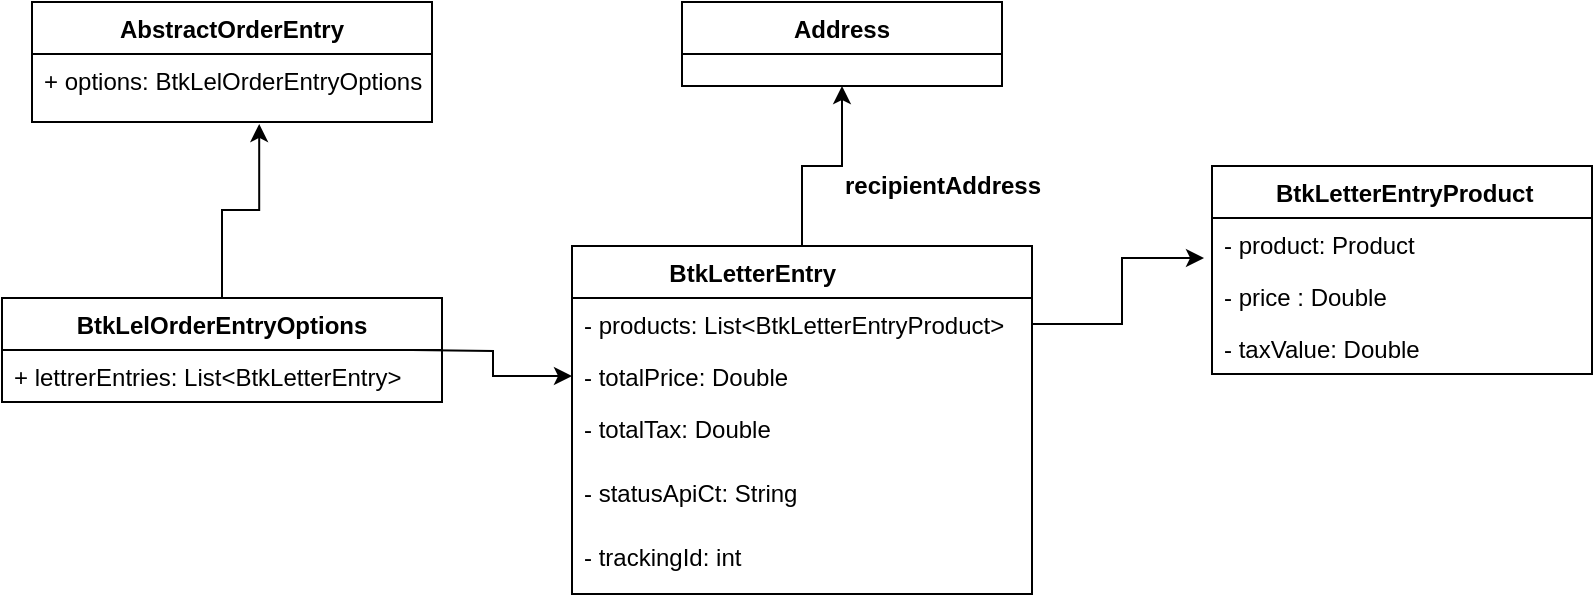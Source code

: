 <mxfile version="12.8.2" type="github"><diagram id="e5iAdHFilrsQ9RD6_cO5" name="Page-1"><mxGraphModel dx="1652" dy="891" grid="1" gridSize="10" guides="1" tooltips="1" connect="1" arrows="1" fold="1" page="1" pageScale="1" pageWidth="827" pageHeight="1169" math="0" shadow="0"><root><mxCell id="0"/><mxCell id="1" parent="0"/><mxCell id="LnWXDcP7S4IgxRe3qEan-40" style="edgeStyle=orthogonalEdgeStyle;rounded=0;orthogonalLoop=1;jettySize=auto;html=1;exitX=1;exitY=0.5;exitDx=0;exitDy=0;" parent="1" target="LnWXDcP7S4IgxRe3qEan-38" edge="1"><mxGeometry relative="1" as="geometry"><mxPoint x="210" y="242" as="sourcePoint"/></mxGeometry></mxCell><mxCell id="dqXY3KG5e0j9-ZAYdP-f-13" style="edgeStyle=orthogonalEdgeStyle;rounded=0;orthogonalLoop=1;jettySize=auto;html=1;entryX=0.568;entryY=1.029;entryDx=0;entryDy=0;entryPerimeter=0;" parent="1" source="dqXY3KG5e0j9-ZAYdP-f-18" target="dqXY3KG5e0j9-ZAYdP-f-10" edge="1"><mxGeometry relative="1" as="geometry"><mxPoint x="130" y="207" as="sourcePoint"/></mxGeometry></mxCell><mxCell id="LnWXDcP7S4IgxRe3qEan-11" value="Address" style="swimlane;fontStyle=1;align=center;verticalAlign=top;childLayout=stackLayout;horizontal=1;startSize=26;horizontalStack=0;resizeParent=1;resizeParentMax=0;resizeLast=0;collapsible=1;marginBottom=0;" parent="1" vertex="1"><mxGeometry x="345" y="68" width="160" height="42" as="geometry"/></mxCell><mxCell id="dqXY3KG5e0j9-ZAYdP-f-15" style="edgeStyle=orthogonalEdgeStyle;rounded=0;orthogonalLoop=1;jettySize=auto;html=1;exitX=0.5;exitY=0;exitDx=0;exitDy=0;entryX=0.5;entryY=1;entryDx=0;entryDy=0;" parent="1" source="LnWXDcP7S4IgxRe3qEan-36" target="LnWXDcP7S4IgxRe3qEan-11" edge="1"><mxGeometry relative="1" as="geometry"/></mxCell><mxCell id="LnWXDcP7S4IgxRe3qEan-36" value="              BtkLetterEntry" style="swimlane;fontStyle=1;childLayout=stackLayout;horizontal=1;startSize=26;fillColor=none;horizontalStack=0;resizeParent=1;resizeParentMax=0;resizeLast=0;collapsible=1;marginBottom=0;align=left;" parent="1" vertex="1"><mxGeometry x="290" y="190" width="230" height="174" as="geometry"/></mxCell><mxCell id="LnWXDcP7S4IgxRe3qEan-37" value="- products: List&lt;BtkLetterEntryProduct&gt;" style="text;strokeColor=none;fillColor=none;align=left;verticalAlign=top;spacingLeft=4;spacingRight=4;overflow=hidden;rotatable=0;points=[[0,0.5],[1,0.5]];portConstraint=eastwest;" parent="LnWXDcP7S4IgxRe3qEan-36" vertex="1"><mxGeometry y="26" width="230" height="26" as="geometry"/></mxCell><mxCell id="LnWXDcP7S4IgxRe3qEan-38" value="- totalPrice: Double" style="text;strokeColor=none;fillColor=none;align=left;verticalAlign=top;spacingLeft=4;spacingRight=4;overflow=hidden;rotatable=0;points=[[0,0.5],[1,0.5]];portConstraint=eastwest;" parent="LnWXDcP7S4IgxRe3qEan-36" vertex="1"><mxGeometry y="52" width="230" height="26" as="geometry"/></mxCell><mxCell id="LnWXDcP7S4IgxRe3qEan-39" value="- totalTax: Double" style="text;strokeColor=none;fillColor=none;align=left;verticalAlign=top;spacingLeft=4;spacingRight=4;overflow=hidden;rotatable=0;points=[[0,0.5],[1,0.5]];portConstraint=eastwest;" parent="LnWXDcP7S4IgxRe3qEan-36" vertex="1"><mxGeometry y="78" width="230" height="32" as="geometry"/></mxCell><mxCell id="dqXY3KG5e0j9-ZAYdP-f-34" value="- statusApiCt: String" style="text;strokeColor=none;fillColor=none;align=left;verticalAlign=top;spacingLeft=4;spacingRight=4;overflow=hidden;rotatable=0;points=[[0,0.5],[1,0.5]];portConstraint=eastwest;" parent="LnWXDcP7S4IgxRe3qEan-36" vertex="1"><mxGeometry y="110" width="230" height="32" as="geometry"/></mxCell><mxCell id="dqXY3KG5e0j9-ZAYdP-f-35" value="- trackingId: int" style="text;strokeColor=none;fillColor=none;align=left;verticalAlign=top;spacingLeft=4;spacingRight=4;overflow=hidden;rotatable=0;points=[[0,0.5],[1,0.5]];portConstraint=eastwest;" parent="LnWXDcP7S4IgxRe3qEan-36" vertex="1"><mxGeometry y="142" width="230" height="32" as="geometry"/></mxCell><mxCell id="dqXY3KG5e0j9-ZAYdP-f-9" value="AbstractOrderEntry" style="swimlane;fontStyle=1;childLayout=stackLayout;horizontal=1;startSize=26;fillColor=none;horizontalStack=0;resizeParent=1;resizeParentMax=0;resizeLast=0;collapsible=1;marginBottom=0;" parent="1" vertex="1"><mxGeometry x="20" y="68" width="200" height="60" as="geometry"/></mxCell><mxCell id="dqXY3KG5e0j9-ZAYdP-f-10" value="+ options: BtkLelOrderEntryOptions" style="text;strokeColor=none;fillColor=none;align=left;verticalAlign=top;spacingLeft=4;spacingRight=4;overflow=hidden;rotatable=0;points=[[0,0.5],[1,0.5]];portConstraint=eastwest;" parent="dqXY3KG5e0j9-ZAYdP-f-9" vertex="1"><mxGeometry y="26" width="200" height="34" as="geometry"/></mxCell><mxCell id="dqXY3KG5e0j9-ZAYdP-f-18" value="BtkLelOrderEntryOptions" style="swimlane;fontStyle=1;childLayout=stackLayout;horizontal=1;startSize=26;fillColor=none;horizontalStack=0;resizeParent=1;resizeParentMax=0;resizeLast=0;collapsible=1;marginBottom=0;" parent="1" vertex="1"><mxGeometry x="5" y="216" width="220" height="52" as="geometry"/></mxCell><mxCell id="dqXY3KG5e0j9-ZAYdP-f-19" value="+ lettrerEntries: List&lt;BtkLetterEntry&gt;" style="text;strokeColor=none;fillColor=none;align=left;verticalAlign=top;spacingLeft=4;spacingRight=4;overflow=hidden;rotatable=0;points=[[0,0.5],[1,0.5]];portConstraint=eastwest;" parent="dqXY3KG5e0j9-ZAYdP-f-18" vertex="1"><mxGeometry y="26" width="220" height="26" as="geometry"/></mxCell><mxCell id="dqXY3KG5e0j9-ZAYdP-f-23" value="&lt;b&gt;recipientAddress&lt;/b&gt;" style="text;html=1;align=center;verticalAlign=middle;resizable=0;points=[];autosize=1;" parent="1" vertex="1"><mxGeometry x="420" y="150" width="110" height="20" as="geometry"/></mxCell><mxCell id="dqXY3KG5e0j9-ZAYdP-f-24" value="         BtkLetterEntryProduct" style="swimlane;fontStyle=1;childLayout=stackLayout;horizontal=1;startSize=26;fillColor=none;horizontalStack=0;resizeParent=1;resizeParentMax=0;resizeLast=0;collapsible=1;marginBottom=0;align=left;" parent="1" vertex="1"><mxGeometry x="610" y="150" width="190" height="104" as="geometry"/></mxCell><mxCell id="dqXY3KG5e0j9-ZAYdP-f-25" value="- product: Product" style="text;strokeColor=none;fillColor=none;align=left;verticalAlign=top;spacingLeft=4;spacingRight=4;overflow=hidden;rotatable=0;points=[[0,0.5],[1,0.5]];portConstraint=eastwest;" parent="dqXY3KG5e0j9-ZAYdP-f-24" vertex="1"><mxGeometry y="26" width="190" height="26" as="geometry"/></mxCell><mxCell id="dqXY3KG5e0j9-ZAYdP-f-26" value="- price : Double" style="text;strokeColor=none;fillColor=none;align=left;verticalAlign=top;spacingLeft=4;spacingRight=4;overflow=hidden;rotatable=0;points=[[0,0.5],[1,0.5]];portConstraint=eastwest;" parent="dqXY3KG5e0j9-ZAYdP-f-24" vertex="1"><mxGeometry y="52" width="190" height="26" as="geometry"/></mxCell><mxCell id="dqXY3KG5e0j9-ZAYdP-f-27" value="- taxValue: Double" style="text;strokeColor=none;fillColor=none;align=left;verticalAlign=top;spacingLeft=4;spacingRight=4;overflow=hidden;rotatable=0;points=[[0,0.5],[1,0.5]];portConstraint=eastwest;" parent="dqXY3KG5e0j9-ZAYdP-f-24" vertex="1"><mxGeometry y="78" width="190" height="26" as="geometry"/></mxCell><mxCell id="dqXY3KG5e0j9-ZAYdP-f-37" style="edgeStyle=orthogonalEdgeStyle;rounded=0;orthogonalLoop=1;jettySize=auto;html=1;exitX=1;exitY=0.5;exitDx=0;exitDy=0;entryX=-0.021;entryY=0.769;entryDx=0;entryDy=0;entryPerimeter=0;" parent="1" source="LnWXDcP7S4IgxRe3qEan-37" target="dqXY3KG5e0j9-ZAYdP-f-25" edge="1"><mxGeometry relative="1" as="geometry"/></mxCell></root></mxGraphModel></diagram></mxfile>